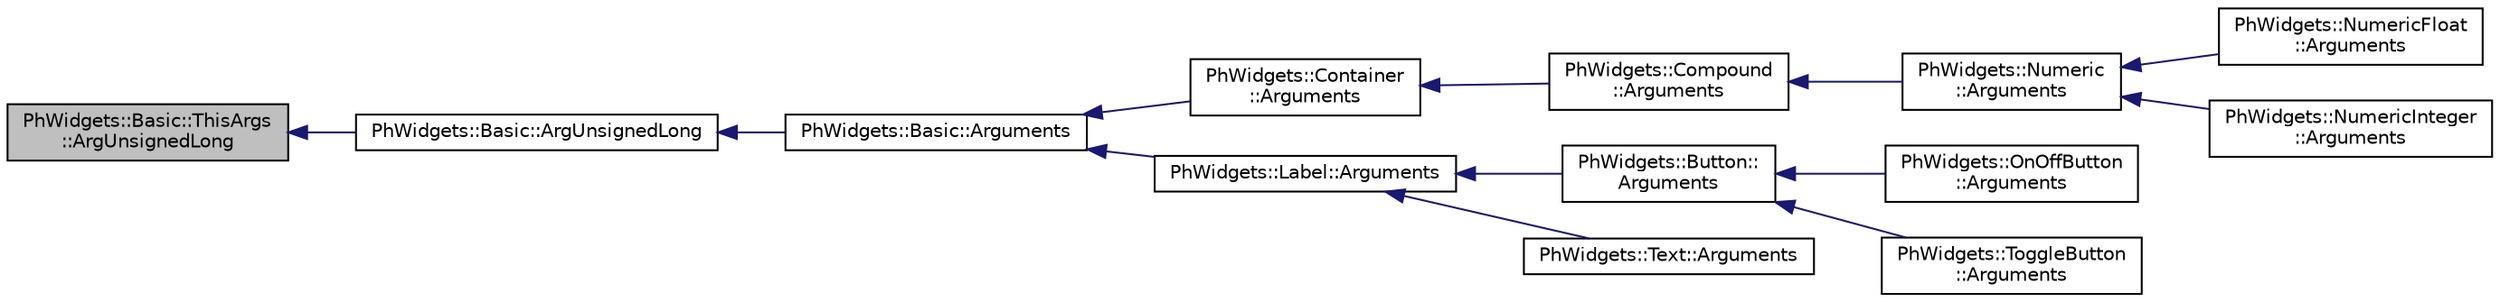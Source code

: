 digraph "PhWidgets::Basic::ThisArgs::ArgUnsignedLong"
{
  edge [fontname="Helvetica",fontsize="10",labelfontname="Helvetica",labelfontsize="10"];
  node [fontname="Helvetica",fontsize="10",shape=record];
  rankdir="LR";
  Node0 [label="PhWidgets::Basic::ThisArgs\l::ArgUnsignedLong",height=0.2,width=0.4,color="black", fillcolor="grey75", style="filled", fontcolor="black"];
  Node0 -> Node1 [dir="back",color="midnightblue",fontsize="10",style="solid",fontname="Helvetica"];
  Node1 [label="PhWidgets::Basic::ArgUnsignedLong",height=0.2,width=0.4,color="black", fillcolor="white", style="filled",URL="$struct_ph_widgets_1_1_basic_1_1_arg_unsigned_long.html"];
  Node1 -> Node2 [dir="back",color="midnightblue",fontsize="10",style="solid",fontname="Helvetica"];
  Node2 [label="PhWidgets::Basic::Arguments",height=0.2,width=0.4,color="black", fillcolor="white", style="filled",URL="$struct_ph_widgets_1_1_basic_1_1_arguments.html"];
  Node2 -> Node3 [dir="back",color="midnightblue",fontsize="10",style="solid",fontname="Helvetica"];
  Node3 [label="PhWidgets::Container\l::Arguments",height=0.2,width=0.4,color="black", fillcolor="white", style="filled",URL="$struct_ph_widgets_1_1_container_1_1_arguments.html"];
  Node3 -> Node4 [dir="back",color="midnightblue",fontsize="10",style="solid",fontname="Helvetica"];
  Node4 [label="PhWidgets::Compound\l::Arguments",height=0.2,width=0.4,color="black", fillcolor="white", style="filled",URL="$struct_ph_widgets_1_1_compound_1_1_arguments.html"];
  Node4 -> Node5 [dir="back",color="midnightblue",fontsize="10",style="solid",fontname="Helvetica"];
  Node5 [label="PhWidgets::Numeric\l::Arguments",height=0.2,width=0.4,color="black", fillcolor="white", style="filled",URL="$struct_ph_widgets_1_1_numeric_1_1_arguments.html"];
  Node5 -> Node6 [dir="back",color="midnightblue",fontsize="10",style="solid",fontname="Helvetica"];
  Node6 [label="PhWidgets::NumericFloat\l::Arguments",height=0.2,width=0.4,color="black", fillcolor="white", style="filled",URL="$struct_ph_widgets_1_1_numeric_float_1_1_arguments.html"];
  Node5 -> Node7 [dir="back",color="midnightblue",fontsize="10",style="solid",fontname="Helvetica"];
  Node7 [label="PhWidgets::NumericInteger\l::Arguments",height=0.2,width=0.4,color="black", fillcolor="white", style="filled",URL="$struct_ph_widgets_1_1_numeric_integer_1_1_arguments.html"];
  Node2 -> Node8 [dir="back",color="midnightblue",fontsize="10",style="solid",fontname="Helvetica"];
  Node8 [label="PhWidgets::Label::Arguments",height=0.2,width=0.4,color="black", fillcolor="white", style="filled",URL="$struct_ph_widgets_1_1_label_1_1_arguments.html"];
  Node8 -> Node9 [dir="back",color="midnightblue",fontsize="10",style="solid",fontname="Helvetica"];
  Node9 [label="PhWidgets::Button::\lArguments",height=0.2,width=0.4,color="black", fillcolor="white", style="filled",URL="$struct_ph_widgets_1_1_button_1_1_arguments.html"];
  Node9 -> Node10 [dir="back",color="midnightblue",fontsize="10",style="solid",fontname="Helvetica"];
  Node10 [label="PhWidgets::OnOffButton\l::Arguments",height=0.2,width=0.4,color="black", fillcolor="white", style="filled",URL="$struct_ph_widgets_1_1_on_off_button_1_1_arguments.html"];
  Node9 -> Node11 [dir="back",color="midnightblue",fontsize="10",style="solid",fontname="Helvetica"];
  Node11 [label="PhWidgets::ToggleButton\l::Arguments",height=0.2,width=0.4,color="black", fillcolor="white", style="filled",URL="$struct_ph_widgets_1_1_toggle_button_1_1_arguments.html"];
  Node8 -> Node12 [dir="back",color="midnightblue",fontsize="10",style="solid",fontname="Helvetica"];
  Node12 [label="PhWidgets::Text::Arguments",height=0.2,width=0.4,color="black", fillcolor="white", style="filled",URL="$struct_ph_widgets_1_1_text_1_1_arguments.html"];
}
